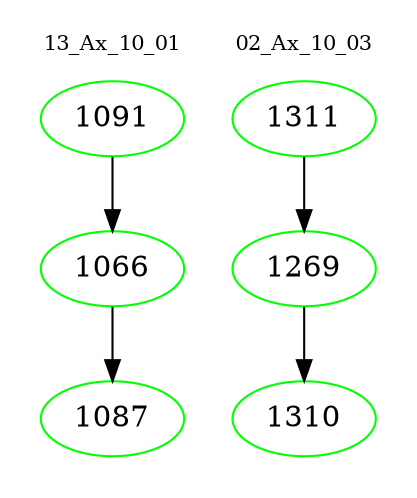 digraph{
subgraph cluster_0 {
color = white
label = "13_Ax_10_01";
fontsize=10;
T0_1091 [label="1091", color="green"]
T0_1091 -> T0_1066 [color="black"]
T0_1066 [label="1066", color="green"]
T0_1066 -> T0_1087 [color="black"]
T0_1087 [label="1087", color="green"]
}
subgraph cluster_1 {
color = white
label = "02_Ax_10_03";
fontsize=10;
T1_1311 [label="1311", color="green"]
T1_1311 -> T1_1269 [color="black"]
T1_1269 [label="1269", color="green"]
T1_1269 -> T1_1310 [color="black"]
T1_1310 [label="1310", color="green"]
}
}
